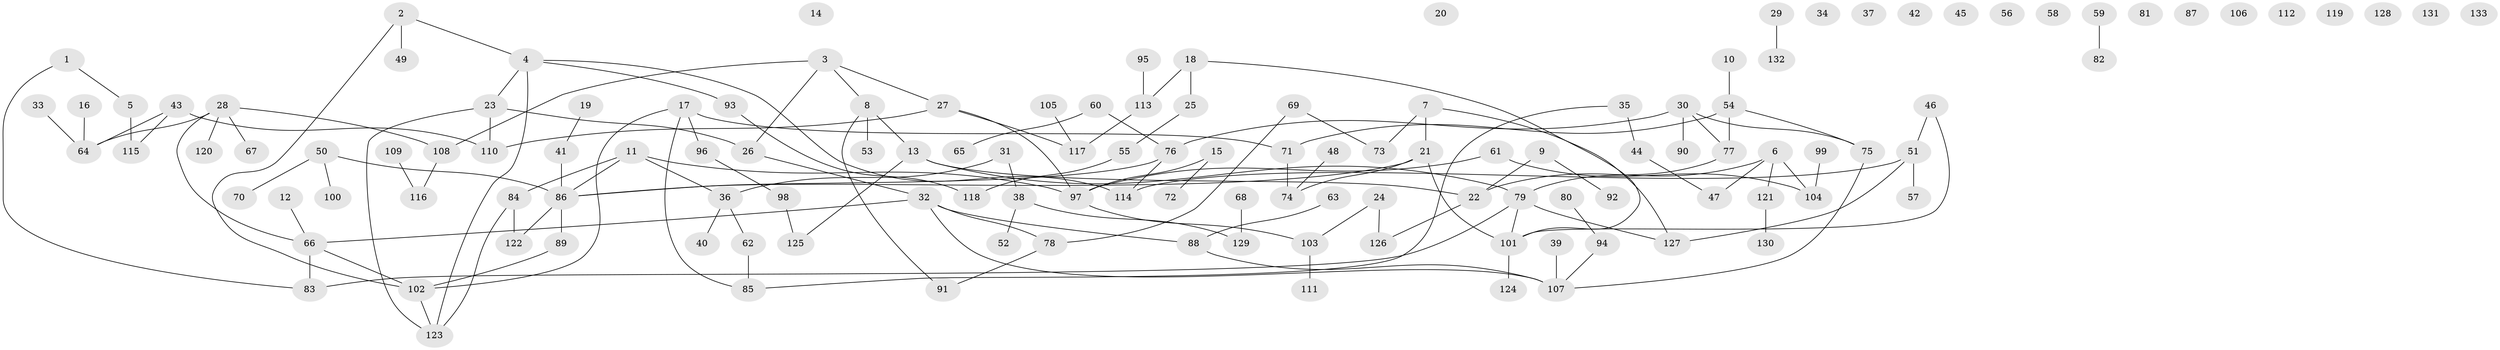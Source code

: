 // coarse degree distribution, {2: 0.15873015873015872, 4: 0.047619047619047616, 10: 0.015873015873015872, 5: 0.06349206349206349, 1: 0.2222222222222222, 6: 0.047619047619047616, 8: 0.031746031746031744, 0: 0.2857142857142857, 7: 0.015873015873015872, 3: 0.1111111111111111}
// Generated by graph-tools (version 1.1) at 2025/16/03/04/25 18:16:30]
// undirected, 133 vertices, 145 edges
graph export_dot {
graph [start="1"]
  node [color=gray90,style=filled];
  1;
  2;
  3;
  4;
  5;
  6;
  7;
  8;
  9;
  10;
  11;
  12;
  13;
  14;
  15;
  16;
  17;
  18;
  19;
  20;
  21;
  22;
  23;
  24;
  25;
  26;
  27;
  28;
  29;
  30;
  31;
  32;
  33;
  34;
  35;
  36;
  37;
  38;
  39;
  40;
  41;
  42;
  43;
  44;
  45;
  46;
  47;
  48;
  49;
  50;
  51;
  52;
  53;
  54;
  55;
  56;
  57;
  58;
  59;
  60;
  61;
  62;
  63;
  64;
  65;
  66;
  67;
  68;
  69;
  70;
  71;
  72;
  73;
  74;
  75;
  76;
  77;
  78;
  79;
  80;
  81;
  82;
  83;
  84;
  85;
  86;
  87;
  88;
  89;
  90;
  91;
  92;
  93;
  94;
  95;
  96;
  97;
  98;
  99;
  100;
  101;
  102;
  103;
  104;
  105;
  106;
  107;
  108;
  109;
  110;
  111;
  112;
  113;
  114;
  115;
  116;
  117;
  118;
  119;
  120;
  121;
  122;
  123;
  124;
  125;
  126;
  127;
  128;
  129;
  130;
  131;
  132;
  133;
  1 -- 5;
  1 -- 83;
  2 -- 4;
  2 -- 49;
  2 -- 102;
  3 -- 8;
  3 -- 26;
  3 -- 27;
  3 -- 108;
  4 -- 23;
  4 -- 93;
  4 -- 114;
  4 -- 123;
  5 -- 115;
  6 -- 22;
  6 -- 47;
  6 -- 104;
  6 -- 121;
  7 -- 21;
  7 -- 73;
  7 -- 127;
  8 -- 13;
  8 -- 53;
  8 -- 91;
  9 -- 22;
  9 -- 92;
  10 -- 54;
  11 -- 36;
  11 -- 84;
  11 -- 86;
  11 -- 97;
  12 -- 66;
  13 -- 22;
  13 -- 79;
  13 -- 125;
  15 -- 72;
  15 -- 97;
  16 -- 64;
  17 -- 71;
  17 -- 85;
  17 -- 96;
  17 -- 102;
  18 -- 25;
  18 -- 101;
  18 -- 113;
  19 -- 41;
  21 -- 74;
  21 -- 86;
  21 -- 101;
  22 -- 126;
  23 -- 26;
  23 -- 110;
  23 -- 123;
  24 -- 103;
  24 -- 126;
  25 -- 55;
  26 -- 32;
  27 -- 97;
  27 -- 110;
  27 -- 117;
  28 -- 64;
  28 -- 66;
  28 -- 67;
  28 -- 108;
  28 -- 120;
  29 -- 132;
  30 -- 75;
  30 -- 76;
  30 -- 77;
  30 -- 90;
  31 -- 36;
  31 -- 38;
  32 -- 66;
  32 -- 78;
  32 -- 88;
  32 -- 107;
  33 -- 64;
  35 -- 44;
  35 -- 85;
  36 -- 40;
  36 -- 62;
  38 -- 52;
  38 -- 129;
  39 -- 107;
  41 -- 86;
  43 -- 64;
  43 -- 110;
  43 -- 115;
  44 -- 47;
  46 -- 51;
  46 -- 101;
  48 -- 74;
  50 -- 70;
  50 -- 86;
  50 -- 100;
  51 -- 57;
  51 -- 114;
  51 -- 127;
  54 -- 71;
  54 -- 75;
  54 -- 77;
  55 -- 118;
  59 -- 82;
  60 -- 65;
  60 -- 76;
  61 -- 97;
  61 -- 104;
  62 -- 85;
  63 -- 88;
  66 -- 83;
  66 -- 102;
  68 -- 129;
  69 -- 73;
  69 -- 78;
  71 -- 74;
  75 -- 107;
  76 -- 86;
  76 -- 114;
  77 -- 79;
  78 -- 91;
  79 -- 83;
  79 -- 101;
  79 -- 127;
  80 -- 94;
  84 -- 122;
  84 -- 123;
  86 -- 89;
  86 -- 122;
  88 -- 107;
  89 -- 102;
  93 -- 118;
  94 -- 107;
  95 -- 113;
  96 -- 98;
  97 -- 103;
  98 -- 125;
  99 -- 104;
  101 -- 124;
  102 -- 123;
  103 -- 111;
  105 -- 117;
  108 -- 116;
  109 -- 116;
  113 -- 117;
  121 -- 130;
}

